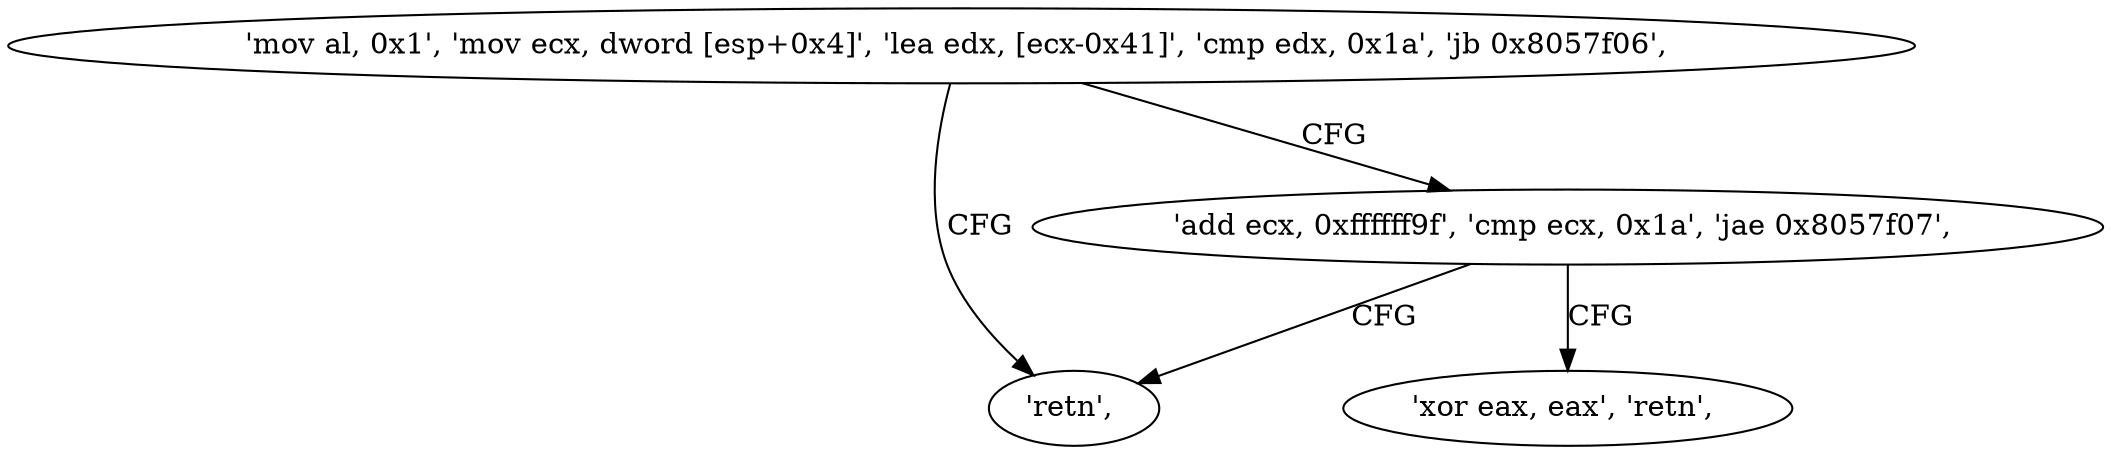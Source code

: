 digraph "func" {
"134577904" [label = "'mov al, 0x1', 'mov ecx, dword [esp+0x4]', 'lea edx, [ecx-0x41]', 'cmp edx, 0x1a', 'jb 0x8057f06', " ]
"134577926" [label = "'retn', " ]
"134577918" [label = "'add ecx, 0xffffff9f', 'cmp ecx, 0x1a', 'jae 0x8057f07', " ]
"134577927" [label = "'xor eax, eax', 'retn', " ]
"134577904" -> "134577926" [ label = "CFG" ]
"134577904" -> "134577918" [ label = "CFG" ]
"134577918" -> "134577927" [ label = "CFG" ]
"134577918" -> "134577926" [ label = "CFG" ]
}
